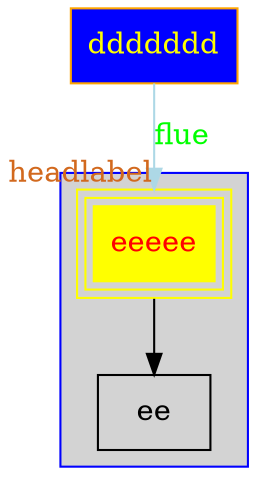 digraph G {

  node [style=filled, shape=box]
  ddddddd [fontcolor=yellow, fillcolor=blue, color=orange]
  subgraph clusterA {
    style=filled
    fillcolor=lightgray
    pencolor=blue
    eeeee [peripheries=3, fontcolor=red, color=yellow]
    eeeee -> ee
  }
  ddddddd -> eeeee [labelfontcolor=chocolate, headlabel=headlabel, label=flue, fontcolor=green, color=lightblue]
}
